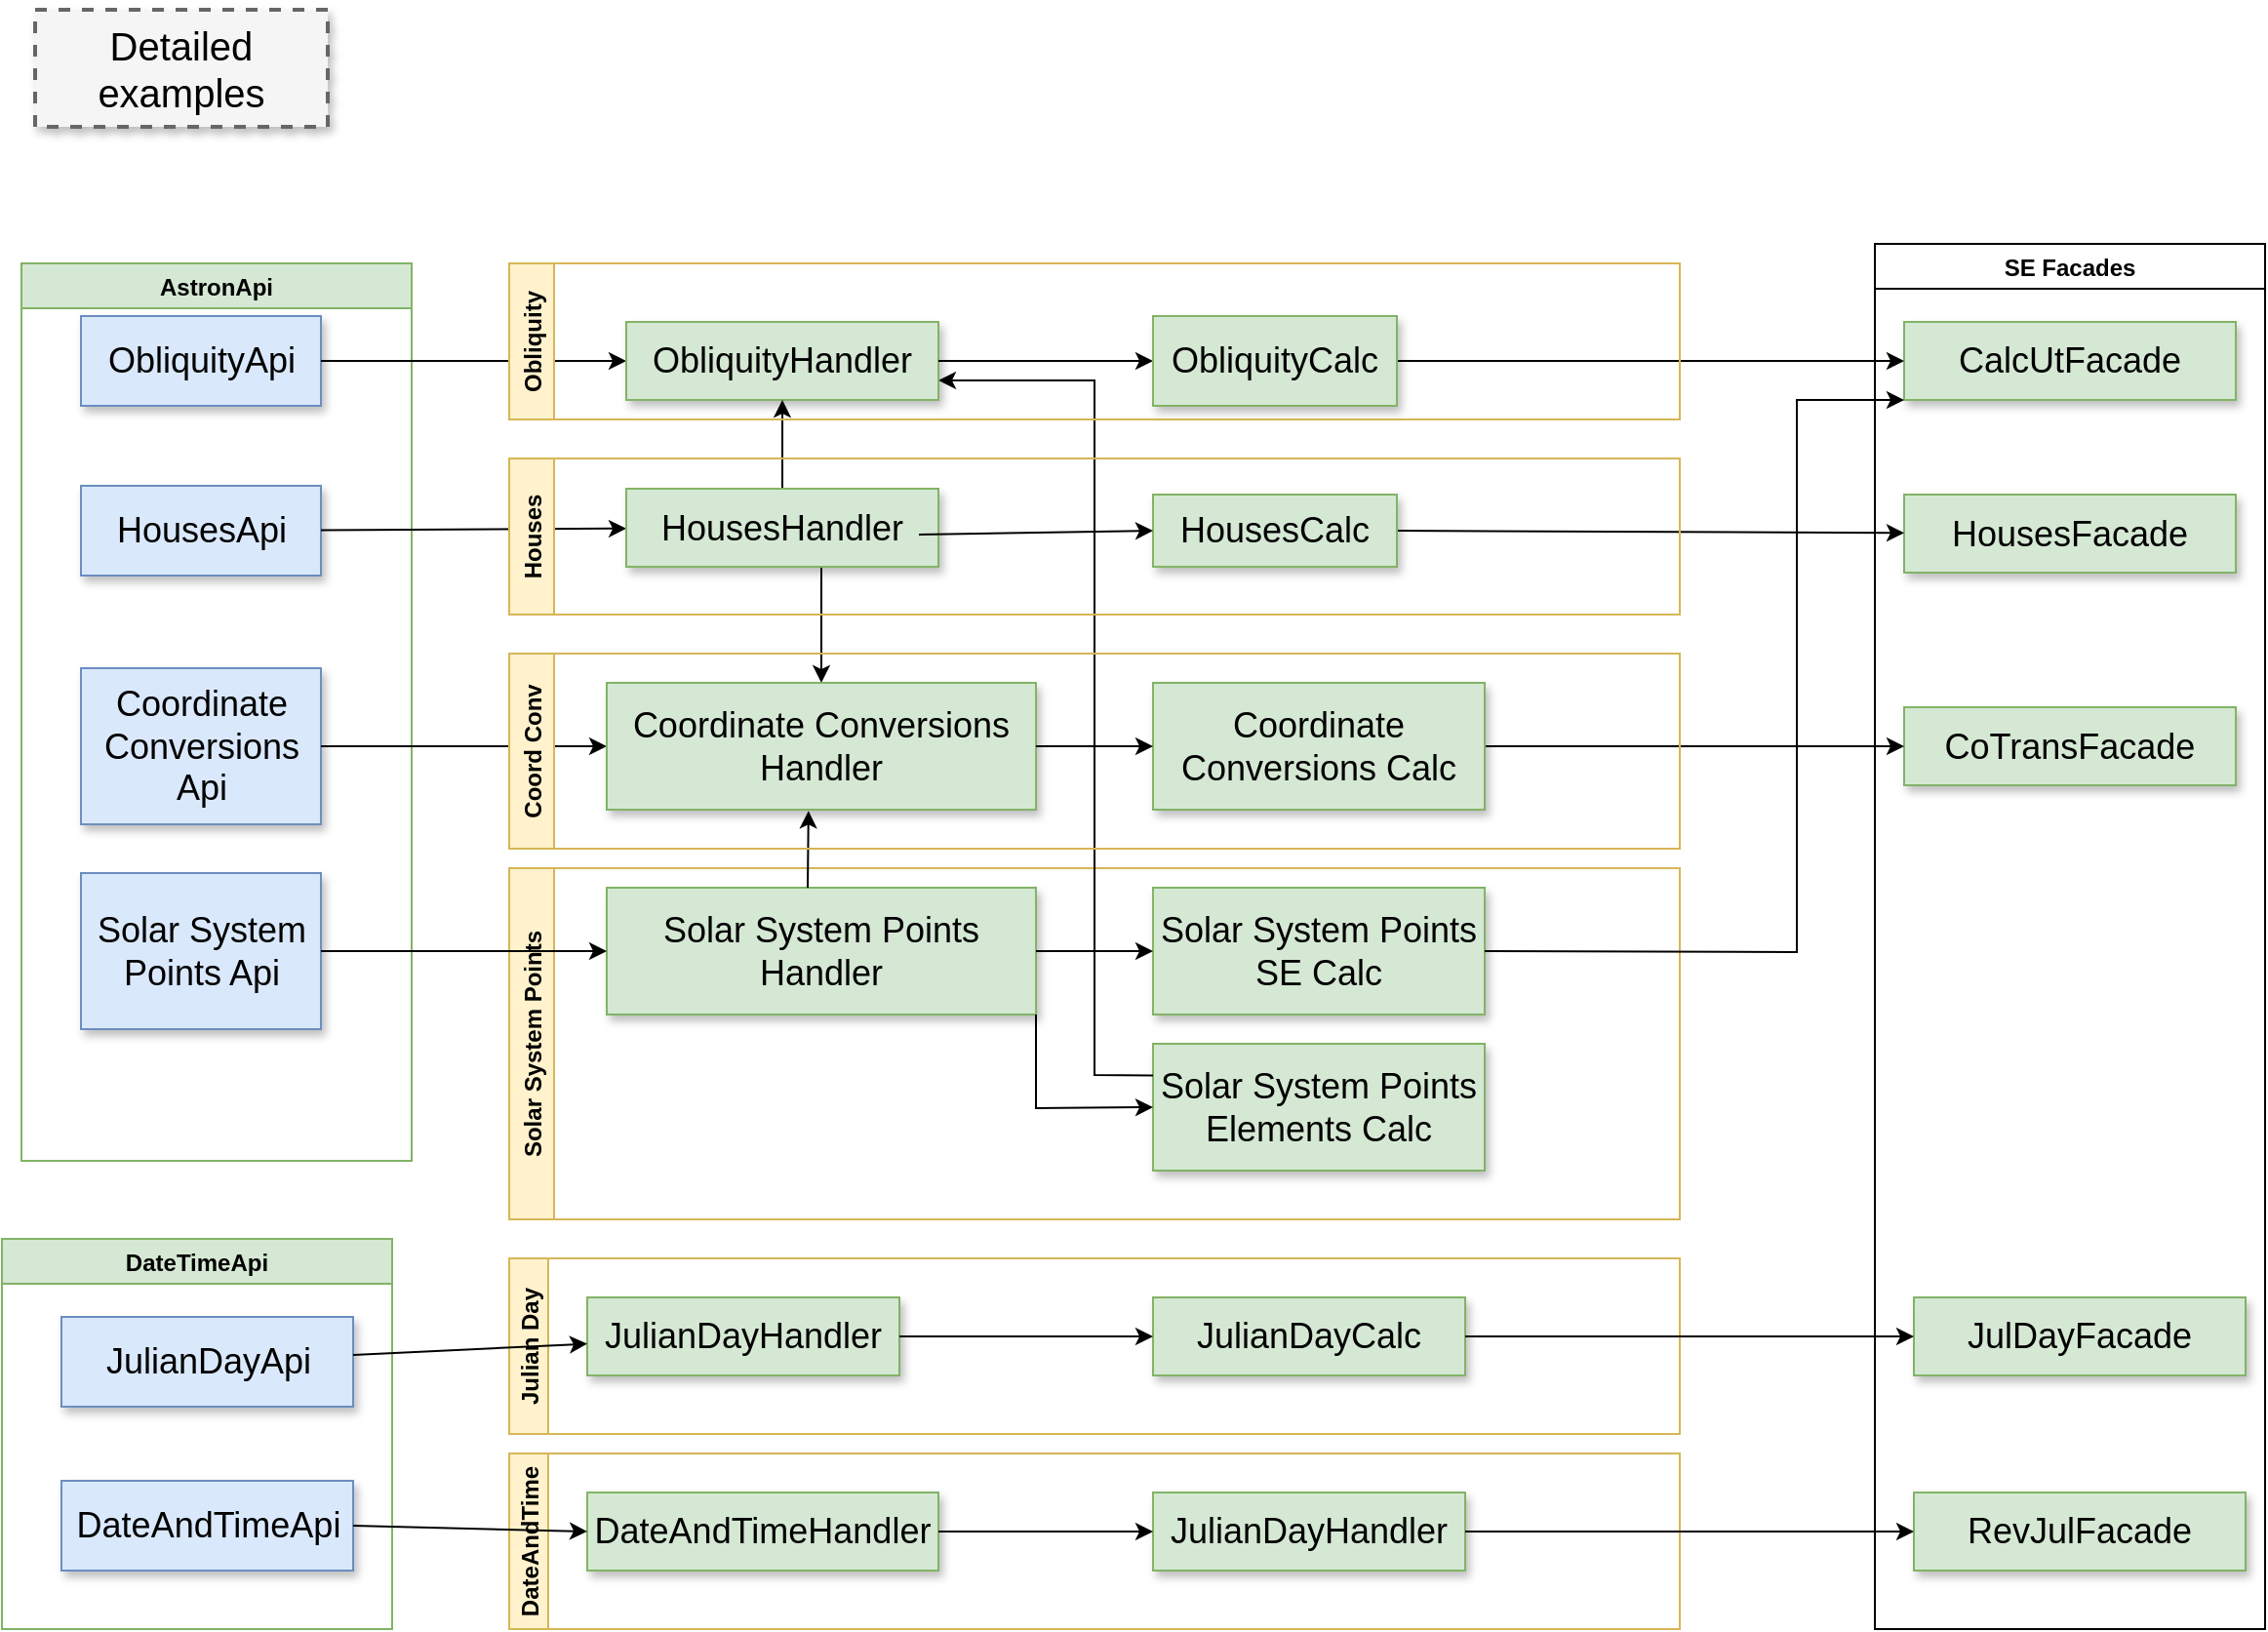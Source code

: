 <mxfile version="17.4.2" type="device"><diagram name="Page-1" id="90a13364-a465-7bf4-72fc-28e22215d7a0"><mxGraphModel dx="2062" dy="1217" grid="1" gridSize="10" guides="1" tooltips="1" connect="1" arrows="1" fold="1" page="1" pageScale="1.5" pageWidth="1169" pageHeight="826" background="none" math="0" shadow="0"><root><mxCell id="0" style=";html=1;"/><mxCell id="1" style=";html=1;" parent="0"/><mxCell id="3a17f1ce550125da-1" value="Detailed examples" style="whiteSpace=wrap;html=1;shadow=1;fontSize=20;fillColor=#f5f5f5;strokeColor=#666666;strokeWidth=2;dashed=1;" parent="1" vertex="1"><mxGeometry x="87" y="50" width="150" height="60" as="geometry"/></mxCell><mxCell id="ur93VoA6BgK5rguWpXXg-16" value="AstronApi" style="swimlane;fillColor=#d5e8d4;strokeColor=#82b366;" vertex="1" parent="1"><mxGeometry x="80" y="180" width="200" height="460" as="geometry"/></mxCell><mxCell id="3a17f1ce550125da-2" value="ObliquityApi" style="whiteSpace=wrap;html=1;shadow=1;fontSize=18;fillColor=#dae8fc;strokeColor=#6c8ebf;" parent="ur93VoA6BgK5rguWpXXg-16" vertex="1"><mxGeometry x="30.5" y="27" width="123" height="46" as="geometry"/></mxCell><mxCell id="ur93VoA6BgK5rguWpXXg-23" value="HousesApi" style="whiteSpace=wrap;html=1;shadow=1;fontSize=18;fillColor=#dae8fc;strokeColor=#6c8ebf;" vertex="1" parent="ur93VoA6BgK5rguWpXXg-16"><mxGeometry x="30.5" y="114" width="123" height="46" as="geometry"/></mxCell><mxCell id="ur93VoA6BgK5rguWpXXg-32" value="Coordinate Conversions Api" style="whiteSpace=wrap;html=1;shadow=1;fontSize=18;fillColor=#dae8fc;strokeColor=#6c8ebf;" vertex="1" parent="ur93VoA6BgK5rguWpXXg-16"><mxGeometry x="30.5" y="207.5" width="123" height="80" as="geometry"/></mxCell><mxCell id="ur93VoA6BgK5rguWpXXg-40" value="Solar System Points Api" style="whiteSpace=wrap;html=1;shadow=1;fontSize=18;fillColor=#dae8fc;strokeColor=#6c8ebf;" vertex="1" parent="ur93VoA6BgK5rguWpXXg-16"><mxGeometry x="30.5" y="312.5" width="123" height="80" as="geometry"/></mxCell><mxCell id="ur93VoA6BgK5rguWpXXg-30" value="" style="endArrow=classic;html=1;rounded=0;" edge="1" parent="1" source="ur93VoA6BgK5rguWpXXg-23" target="ur93VoA6BgK5rguWpXXg-24"><mxGeometry width="50" height="50" relative="1" as="geometry"><mxPoint x="900" y="400" as="sourcePoint"/><mxPoint x="950" y="350" as="targetPoint"/></mxGeometry></mxCell><mxCell id="ur93VoA6BgK5rguWpXXg-31" value="" style="endArrow=classic;html=1;rounded=0;exitX=1;exitY=0.5;exitDx=0;exitDy=0;" edge="1" parent="1" source="3a17f1ce550125da-2" target="ur93VoA6BgK5rguWpXXg-13"><mxGeometry width="50" height="50" relative="1" as="geometry"><mxPoint x="900" y="400" as="sourcePoint"/><mxPoint x="950" y="350" as="targetPoint"/></mxGeometry></mxCell><mxCell id="ur93VoA6BgK5rguWpXXg-35" value="" style="endArrow=classic;html=1;rounded=0;exitX=1;exitY=0.5;exitDx=0;exitDy=0;entryX=0;entryY=0.5;entryDx=0;entryDy=0;" edge="1" parent="1" source="ur93VoA6BgK5rguWpXXg-32" target="ur93VoA6BgK5rguWpXXg-34"><mxGeometry width="50" height="50" relative="1" as="geometry"><mxPoint x="900" y="350" as="sourcePoint"/><mxPoint x="950" y="300" as="targetPoint"/></mxGeometry></mxCell><mxCell id="ur93VoA6BgK5rguWpXXg-39" value="Solar System Points" style="swimlane;horizontal=0;fillColor=#fff2cc;strokeColor=#d6b656;" vertex="1" parent="1"><mxGeometry x="330" y="490" width="600" height="180" as="geometry"/></mxCell><mxCell id="ur93VoA6BgK5rguWpXXg-41" value="Solar System Points Handler" style="whiteSpace=wrap;html=1;shadow=1;fontSize=18;fillColor=#d5e8d4;strokeColor=#82b366;" vertex="1" parent="ur93VoA6BgK5rguWpXXg-39"><mxGeometry x="50" y="10" width="220" height="65" as="geometry"/></mxCell><mxCell id="ur93VoA6BgK5rguWpXXg-42" value="Solar System Points SE Calc" style="whiteSpace=wrap;html=1;shadow=1;fontSize=18;fillColor=#d5e8d4;strokeColor=#82b366;" vertex="1" parent="ur93VoA6BgK5rguWpXXg-39"><mxGeometry x="330" y="10" width="170" height="65" as="geometry"/></mxCell><mxCell id="ur93VoA6BgK5rguWpXXg-54" value="" style="endArrow=classic;html=1;rounded=0;exitX=1;exitY=0.5;exitDx=0;exitDy=0;entryX=0;entryY=0.5;entryDx=0;entryDy=0;" edge="1" parent="ur93VoA6BgK5rguWpXXg-39" source="ur93VoA6BgK5rguWpXXg-41" target="ur93VoA6BgK5rguWpXXg-42"><mxGeometry width="50" height="50" relative="1" as="geometry"><mxPoint x="570" y="-140" as="sourcePoint"/><mxPoint x="620" y="-190" as="targetPoint"/></mxGeometry></mxCell><mxCell id="ur93VoA6BgK5rguWpXXg-57" value="Solar System Points Elements Calc" style="whiteSpace=wrap;html=1;shadow=1;fontSize=18;fillColor=#d5e8d4;strokeColor=#82b366;" vertex="1" parent="ur93VoA6BgK5rguWpXXg-39"><mxGeometry x="330" y="90" width="170" height="65" as="geometry"/></mxCell><mxCell id="ur93VoA6BgK5rguWpXXg-58" value="" style="endArrow=classic;html=1;rounded=0;exitX=1;exitY=1;exitDx=0;exitDy=0;entryX=0;entryY=0.5;entryDx=0;entryDy=0;" edge="1" parent="ur93VoA6BgK5rguWpXXg-39" source="ur93VoA6BgK5rguWpXXg-41" target="ur93VoA6BgK5rguWpXXg-57"><mxGeometry width="50" height="50" relative="1" as="geometry"><mxPoint x="570" y="-140" as="sourcePoint"/><mxPoint x="620" y="-190" as="targetPoint"/><Array as="points"><mxPoint x="270" y="123"/></Array></mxGeometry></mxCell><mxCell id="ur93VoA6BgK5rguWpXXg-51" value="SE Facades" style="swimlane;" vertex="1" parent="1"><mxGeometry x="1030" y="170" width="200" height="710" as="geometry"/></mxCell><mxCell id="ur93VoA6BgK5rguWpXXg-1" value="CalcUtFacade" style="whiteSpace=wrap;html=1;shadow=1;fontSize=18;fillColor=#d5e8d4;strokeColor=#82b366;" vertex="1" parent="ur93VoA6BgK5rguWpXXg-51"><mxGeometry x="15" y="40" width="170" height="40" as="geometry"/></mxCell><mxCell id="ur93VoA6BgK5rguWpXXg-27" value="HousesFacade" style="whiteSpace=wrap;html=1;shadow=1;fontSize=18;fillColor=#d5e8d4;strokeColor=#82b366;" vertex="1" parent="ur93VoA6BgK5rguWpXXg-51"><mxGeometry x="15" y="128.5" width="170" height="40" as="geometry"/></mxCell><mxCell id="ur93VoA6BgK5rguWpXXg-43" value="CoTransFacade" style="whiteSpace=wrap;html=1;shadow=1;fontSize=18;fillColor=#d5e8d4;strokeColor=#82b366;" vertex="1" parent="ur93VoA6BgK5rguWpXXg-51"><mxGeometry x="15" y="237.5" width="170" height="40" as="geometry"/></mxCell><mxCell id="ur93VoA6BgK5rguWpXXg-67" value="JulDayFacade" style="whiteSpace=wrap;html=1;shadow=1;fontSize=18;fillColor=#d5e8d4;strokeColor=#82b366;" vertex="1" parent="ur93VoA6BgK5rguWpXXg-51"><mxGeometry x="20" y="540" width="170" height="40" as="geometry"/></mxCell><mxCell id="ur93VoA6BgK5rguWpXXg-68" value="RevJulFacade" style="whiteSpace=wrap;html=1;shadow=1;fontSize=18;fillColor=#d5e8d4;strokeColor=#82b366;" vertex="1" parent="ur93VoA6BgK5rguWpXXg-51"><mxGeometry x="20" y="640" width="170" height="40" as="geometry"/></mxCell><mxCell id="ur93VoA6BgK5rguWpXXg-7" value="" style="endArrow=classic;html=1;rounded=0;exitX=1;exitY=0.5;exitDx=0;exitDy=0;entryX=0;entryY=0.5;entryDx=0;entryDy=0;" edge="1" parent="1" source="3a17f1ce550125da-4" target="ur93VoA6BgK5rguWpXXg-1"><mxGeometry width="50" height="50" relative="1" as="geometry"><mxPoint x="500" y="430" as="sourcePoint"/><mxPoint x="550" y="380" as="targetPoint"/></mxGeometry></mxCell><mxCell id="ur93VoA6BgK5rguWpXXg-29" value="" style="endArrow=classic;html=1;rounded=0;exitX=1;exitY=0.5;exitDx=0;exitDy=0;" edge="1" parent="1" source="ur93VoA6BgK5rguWpXXg-26" target="ur93VoA6BgK5rguWpXXg-27"><mxGeometry width="50" height="50" relative="1" as="geometry"><mxPoint x="900" y="400" as="sourcePoint"/><mxPoint x="950" y="350" as="targetPoint"/></mxGeometry></mxCell><mxCell id="ur93VoA6BgK5rguWpXXg-52" value="" style="endArrow=classic;html=1;rounded=0;exitX=1;exitY=0.5;exitDx=0;exitDy=0;entryX=0;entryY=0.5;entryDx=0;entryDy=0;" edge="1" parent="1" source="ur93VoA6BgK5rguWpXXg-37" target="ur93VoA6BgK5rguWpXXg-43"><mxGeometry width="50" height="50" relative="1" as="geometry"><mxPoint x="900" y="350" as="sourcePoint"/><mxPoint x="950" y="300" as="targetPoint"/></mxGeometry></mxCell><mxCell id="ur93VoA6BgK5rguWpXXg-56" value="" style="endArrow=classic;html=1;rounded=0;entryX=0.47;entryY=1.01;entryDx=0;entryDy=0;entryPerimeter=0;" edge="1" parent="1" target="ur93VoA6BgK5rguWpXXg-34"><mxGeometry width="50" height="50" relative="1" as="geometry"><mxPoint x="483" y="500" as="sourcePoint"/><mxPoint x="950" y="300" as="targetPoint"/></mxGeometry></mxCell><mxCell id="ur93VoA6BgK5rguWpXXg-59" value="" style="endArrow=classic;html=1;rounded=0;exitX=0;exitY=0.25;exitDx=0;exitDy=0;" edge="1" parent="1" source="ur93VoA6BgK5rguWpXXg-57"><mxGeometry width="50" height="50" relative="1" as="geometry"><mxPoint x="900" y="350" as="sourcePoint"/><mxPoint x="550" y="240" as="targetPoint"/><Array as="points"><mxPoint x="630" y="596"/><mxPoint x="630" y="240"/></Array></mxGeometry></mxCell><mxCell id="ur93VoA6BgK5rguWpXXg-55" value="" style="endArrow=classic;html=1;rounded=0;exitX=1;exitY=0.5;exitDx=0;exitDy=0;entryX=0;entryY=1;entryDx=0;entryDy=0;" edge="1" parent="1" source="ur93VoA6BgK5rguWpXXg-42" target="ur93VoA6BgK5rguWpXXg-1"><mxGeometry width="50" height="50" relative="1" as="geometry"><mxPoint x="900" y="350" as="sourcePoint"/><mxPoint x="890" y="532.5" as="targetPoint"/><Array as="points"><mxPoint x="990" y="533"/><mxPoint x="990" y="250"/></Array></mxGeometry></mxCell><mxCell id="ur93VoA6BgK5rguWpXXg-60" value="" style="endArrow=classic;html=1;rounded=0;exitX=1;exitY=0.5;exitDx=0;exitDy=0;entryX=0;entryY=0.5;entryDx=0;entryDy=0;" edge="1" parent="1" source="ur93VoA6BgK5rguWpXXg-40" target="ur93VoA6BgK5rguWpXXg-41"><mxGeometry width="50" height="50" relative="1" as="geometry"><mxPoint x="900" y="350" as="sourcePoint"/><mxPoint x="950" y="300" as="targetPoint"/></mxGeometry></mxCell><mxCell id="ur93VoA6BgK5rguWpXXg-61" value="DateTimeApi" style="swimlane;fillColor=#d5e8d4;strokeColor=#82b366;" vertex="1" parent="1"><mxGeometry x="70" y="680" width="200" height="200" as="geometry"/></mxCell><mxCell id="ur93VoA6BgK5rguWpXXg-62" value="JulianDayApi" style="whiteSpace=wrap;html=1;shadow=1;fontSize=18;fillColor=#dae8fc;strokeColor=#6c8ebf;" vertex="1" parent="ur93VoA6BgK5rguWpXXg-61"><mxGeometry x="30.5" y="40" width="149.5" height="46" as="geometry"/></mxCell><mxCell id="ur93VoA6BgK5rguWpXXg-63" value="DateAndTimeApi" style="whiteSpace=wrap;html=1;shadow=1;fontSize=18;fillColor=#dae8fc;strokeColor=#6c8ebf;" vertex="1" parent="ur93VoA6BgK5rguWpXXg-61"><mxGeometry x="30.5" y="124" width="149.5" height="46" as="geometry"/></mxCell><mxCell id="ur93VoA6BgK5rguWpXXg-64" value="Julian Day" style="swimlane;horizontal=0;startSize=20;fillColor=#fff2cc;strokeColor=#d6b656;swimlaneFillColor=none;gradientColor=none;" vertex="1" parent="1"><mxGeometry x="330" y="690" width="600" height="90" as="geometry"/></mxCell><mxCell id="ur93VoA6BgK5rguWpXXg-65" value="JulianDayHandler" style="whiteSpace=wrap;html=1;shadow=1;fontSize=18;fillColor=#d5e8d4;strokeColor=#82b366;" vertex="1" parent="ur93VoA6BgK5rguWpXXg-64"><mxGeometry x="40" y="20" width="160" height="40" as="geometry"/></mxCell><mxCell id="ur93VoA6BgK5rguWpXXg-66" value="JulianDayCalc" style="whiteSpace=wrap;html=1;shadow=1;fontSize=18;fillColor=#d5e8d4;strokeColor=#82b366;" vertex="1" parent="ur93VoA6BgK5rguWpXXg-64"><mxGeometry x="330" y="20" width="160" height="40" as="geometry"/></mxCell><mxCell id="ur93VoA6BgK5rguWpXXg-73" value="" style="endArrow=classic;html=1;rounded=0;exitX=1;exitY=0.5;exitDx=0;exitDy=0;entryX=0;entryY=0.5;entryDx=0;entryDy=0;" edge="1" parent="ur93VoA6BgK5rguWpXXg-64" source="ur93VoA6BgK5rguWpXXg-65" target="ur93VoA6BgK5rguWpXXg-66"><mxGeometry width="50" height="50" relative="1" as="geometry"><mxPoint x="680" y="-50" as="sourcePoint"/><mxPoint x="730" y="-100" as="targetPoint"/></mxGeometry></mxCell><mxCell id="ur93VoA6BgK5rguWpXXg-69" value="DateAndTime" style="swimlane;horizontal=0;startSize=20;fillColor=#fff2cc;strokeColor=#d6b656;" vertex="1" parent="1"><mxGeometry x="330" y="790" width="600" height="90" as="geometry"/></mxCell><mxCell id="ur93VoA6BgK5rguWpXXg-70" value="DateAndTimeHandler" style="whiteSpace=wrap;html=1;shadow=1;fontSize=18;fillColor=#d5e8d4;strokeColor=#82b366;" vertex="1" parent="ur93VoA6BgK5rguWpXXg-69"><mxGeometry x="40" y="20" width="180" height="40" as="geometry"/></mxCell><mxCell id="ur93VoA6BgK5rguWpXXg-71" value="JulianDayHandler" style="whiteSpace=wrap;html=1;shadow=1;fontSize=18;fillColor=#d5e8d4;strokeColor=#82b366;" vertex="1" parent="ur93VoA6BgK5rguWpXXg-69"><mxGeometry x="330" y="20" width="160" height="40" as="geometry"/></mxCell><mxCell id="ur93VoA6BgK5rguWpXXg-76" value="" style="endArrow=classic;html=1;rounded=0;exitX=1;exitY=0.5;exitDx=0;exitDy=0;" edge="1" parent="ur93VoA6BgK5rguWpXXg-69" source="ur93VoA6BgK5rguWpXXg-70" target="ur93VoA6BgK5rguWpXXg-71"><mxGeometry width="50" height="50" relative="1" as="geometry"><mxPoint x="680" y="-150" as="sourcePoint"/><mxPoint x="730" y="-200" as="targetPoint"/></mxGeometry></mxCell><mxCell id="ur93VoA6BgK5rguWpXXg-72" value="" style="endArrow=classic;html=1;rounded=0;" edge="1" parent="1" source="ur93VoA6BgK5rguWpXXg-62" target="ur93VoA6BgK5rguWpXXg-65"><mxGeometry width="50" height="50" relative="1" as="geometry"><mxPoint x="1010" y="640" as="sourcePoint"/><mxPoint x="360" y="740" as="targetPoint"/></mxGeometry></mxCell><mxCell id="ur93VoA6BgK5rguWpXXg-74" value="" style="endArrow=classic;html=1;rounded=0;exitX=1;exitY=0.5;exitDx=0;exitDy=0;entryX=0;entryY=0.5;entryDx=0;entryDy=0;" edge="1" parent="1" source="ur93VoA6BgK5rguWpXXg-66" target="ur93VoA6BgK5rguWpXXg-67"><mxGeometry width="50" height="50" relative="1" as="geometry"><mxPoint x="1010" y="640" as="sourcePoint"/><mxPoint x="1060" y="590" as="targetPoint"/></mxGeometry></mxCell><mxCell id="ur93VoA6BgK5rguWpXXg-75" value="" style="endArrow=classic;html=1;rounded=0;exitX=1;exitY=0.5;exitDx=0;exitDy=0;entryX=0;entryY=0.5;entryDx=0;entryDy=0;" edge="1" parent="1" source="ur93VoA6BgK5rguWpXXg-63" target="ur93VoA6BgK5rguWpXXg-70"><mxGeometry width="50" height="50" relative="1" as="geometry"><mxPoint x="1010" y="640" as="sourcePoint"/><mxPoint x="370" y="820" as="targetPoint"/></mxGeometry></mxCell><mxCell id="ur93VoA6BgK5rguWpXXg-77" value="" style="endArrow=classic;html=1;rounded=0;exitX=1;exitY=0.5;exitDx=0;exitDy=0;entryX=0;entryY=0.5;entryDx=0;entryDy=0;" edge="1" parent="1" source="ur93VoA6BgK5rguWpXXg-71" target="ur93VoA6BgK5rguWpXXg-68"><mxGeometry width="50" height="50" relative="1" as="geometry"><mxPoint x="1010" y="640" as="sourcePoint"/><mxPoint x="1060" y="590" as="targetPoint"/></mxGeometry></mxCell><mxCell id="ur93VoA6BgK5rguWpXXg-13" value="ObliquityHandler" style="whiteSpace=wrap;html=1;shadow=1;fontSize=18;fillColor=#d5e8d4;strokeColor=#82b366;" vertex="1" parent="1"><mxGeometry x="390" y="210" width="160" height="40" as="geometry"/></mxCell><mxCell id="ur93VoA6BgK5rguWpXXg-15" value="" style="endArrow=classic;html=1;rounded=0;exitX=1;exitY=0.5;exitDx=0;exitDy=0;entryX=0;entryY=0.5;entryDx=0;entryDy=0;" edge="1" parent="1" source="ur93VoA6BgK5rguWpXXg-13" target="3a17f1ce550125da-4"><mxGeometry width="50" height="50" relative="1" as="geometry"><mxPoint x="510" y="430" as="sourcePoint"/><mxPoint x="560" y="380" as="targetPoint"/></mxGeometry></mxCell><mxCell id="ur93VoA6BgK5rguWpXXg-25" value="" style="endArrow=classic;html=1;rounded=0;exitX=0.5;exitY=0;exitDx=0;exitDy=0;" edge="1" parent="1" source="ur93VoA6BgK5rguWpXXg-24" target="ur93VoA6BgK5rguWpXXg-13"><mxGeometry width="50" height="50" relative="1" as="geometry"><mxPoint x="910" y="400" as="sourcePoint"/><mxPoint x="470" y="260" as="targetPoint"/></mxGeometry></mxCell><mxCell id="ur93VoA6BgK5rguWpXXg-36" value="" style="endArrow=classic;html=1;rounded=0;" edge="1" parent="1" target="ur93VoA6BgK5rguWpXXg-34"><mxGeometry width="50" height="50" relative="1" as="geometry"><mxPoint x="490" y="330" as="sourcePoint"/><mxPoint x="470" y="390" as="targetPoint"/></mxGeometry></mxCell><mxCell id="ur93VoA6BgK5rguWpXXg-17" value="Obliquity" style="swimlane;horizontal=0;fillColor=#fff2cc;strokeColor=#d6b656;" vertex="1" parent="1"><mxGeometry x="330" y="180" width="600" height="80" as="geometry"/></mxCell><mxCell id="3a17f1ce550125da-4" value="ObliquityCalc" style="whiteSpace=wrap;html=1;shadow=1;fontSize=18;fillColor=#d5e8d4;strokeColor=#82b366;" parent="ur93VoA6BgK5rguWpXXg-17" vertex="1"><mxGeometry x="330" y="27" width="125" height="46" as="geometry"/></mxCell><mxCell id="ur93VoA6BgK5rguWpXXg-22" value="Houses" style="swimlane;horizontal=0;fillColor=#fff2cc;strokeColor=#d6b656;" vertex="1" parent="1"><mxGeometry x="330" y="280" width="600" height="80" as="geometry"/></mxCell><mxCell id="ur93VoA6BgK5rguWpXXg-24" value="HousesHandler" style="whiteSpace=wrap;html=1;shadow=1;fontSize=18;fillColor=#d5e8d4;strokeColor=#82b366;" vertex="1" parent="ur93VoA6BgK5rguWpXXg-22"><mxGeometry x="60" y="15.5" width="160" height="40" as="geometry"/></mxCell><mxCell id="ur93VoA6BgK5rguWpXXg-26" value="HousesCalc" style="whiteSpace=wrap;html=1;shadow=1;fontSize=18;fillColor=#d5e8d4;strokeColor=#82b366;" vertex="1" parent="ur93VoA6BgK5rguWpXXg-22"><mxGeometry x="330" y="18.5" width="125" height="37" as="geometry"/></mxCell><mxCell id="ur93VoA6BgK5rguWpXXg-28" value="" style="endArrow=classic;html=1;rounded=0;entryX=0;entryY=0.5;entryDx=0;entryDy=0;" edge="1" parent="ur93VoA6BgK5rguWpXXg-22" target="ur93VoA6BgK5rguWpXXg-26"><mxGeometry width="50" height="50" relative="1" as="geometry"><mxPoint x="210" y="39" as="sourcePoint"/><mxPoint x="620" y="70" as="targetPoint"/></mxGeometry></mxCell><mxCell id="ur93VoA6BgK5rguWpXXg-33" value="Coord Conv" style="swimlane;horizontal=0;fillColor=#fff2cc;strokeColor=#d6b656;" vertex="1" parent="1"><mxGeometry x="330" y="380" width="600" height="100" as="geometry"/></mxCell><mxCell id="ur93VoA6BgK5rguWpXXg-34" value="Coordinate Conversions Handler" style="whiteSpace=wrap;html=1;shadow=1;fontSize=18;fillColor=#d5e8d4;strokeColor=#82b366;" vertex="1" parent="ur93VoA6BgK5rguWpXXg-33"><mxGeometry x="50" y="15" width="220" height="65" as="geometry"/></mxCell><mxCell id="ur93VoA6BgK5rguWpXXg-37" value="Coordinate Conversions Calc" style="whiteSpace=wrap;html=1;shadow=1;fontSize=18;fillColor=#d5e8d4;strokeColor=#82b366;" vertex="1" parent="ur93VoA6BgK5rguWpXXg-33"><mxGeometry x="330" y="15" width="170" height="65" as="geometry"/></mxCell><mxCell id="ur93VoA6BgK5rguWpXXg-38" value="" style="endArrow=classic;html=1;rounded=0;exitX=1;exitY=0.5;exitDx=0;exitDy=0;" edge="1" parent="ur93VoA6BgK5rguWpXXg-33" source="ur93VoA6BgK5rguWpXXg-34" target="ur93VoA6BgK5rguWpXXg-37"><mxGeometry width="50" height="50" relative="1" as="geometry"><mxPoint x="570" y="-30" as="sourcePoint"/><mxPoint x="620" y="-80" as="targetPoint"/></mxGeometry></mxCell></root></mxGraphModel></diagram></mxfile>